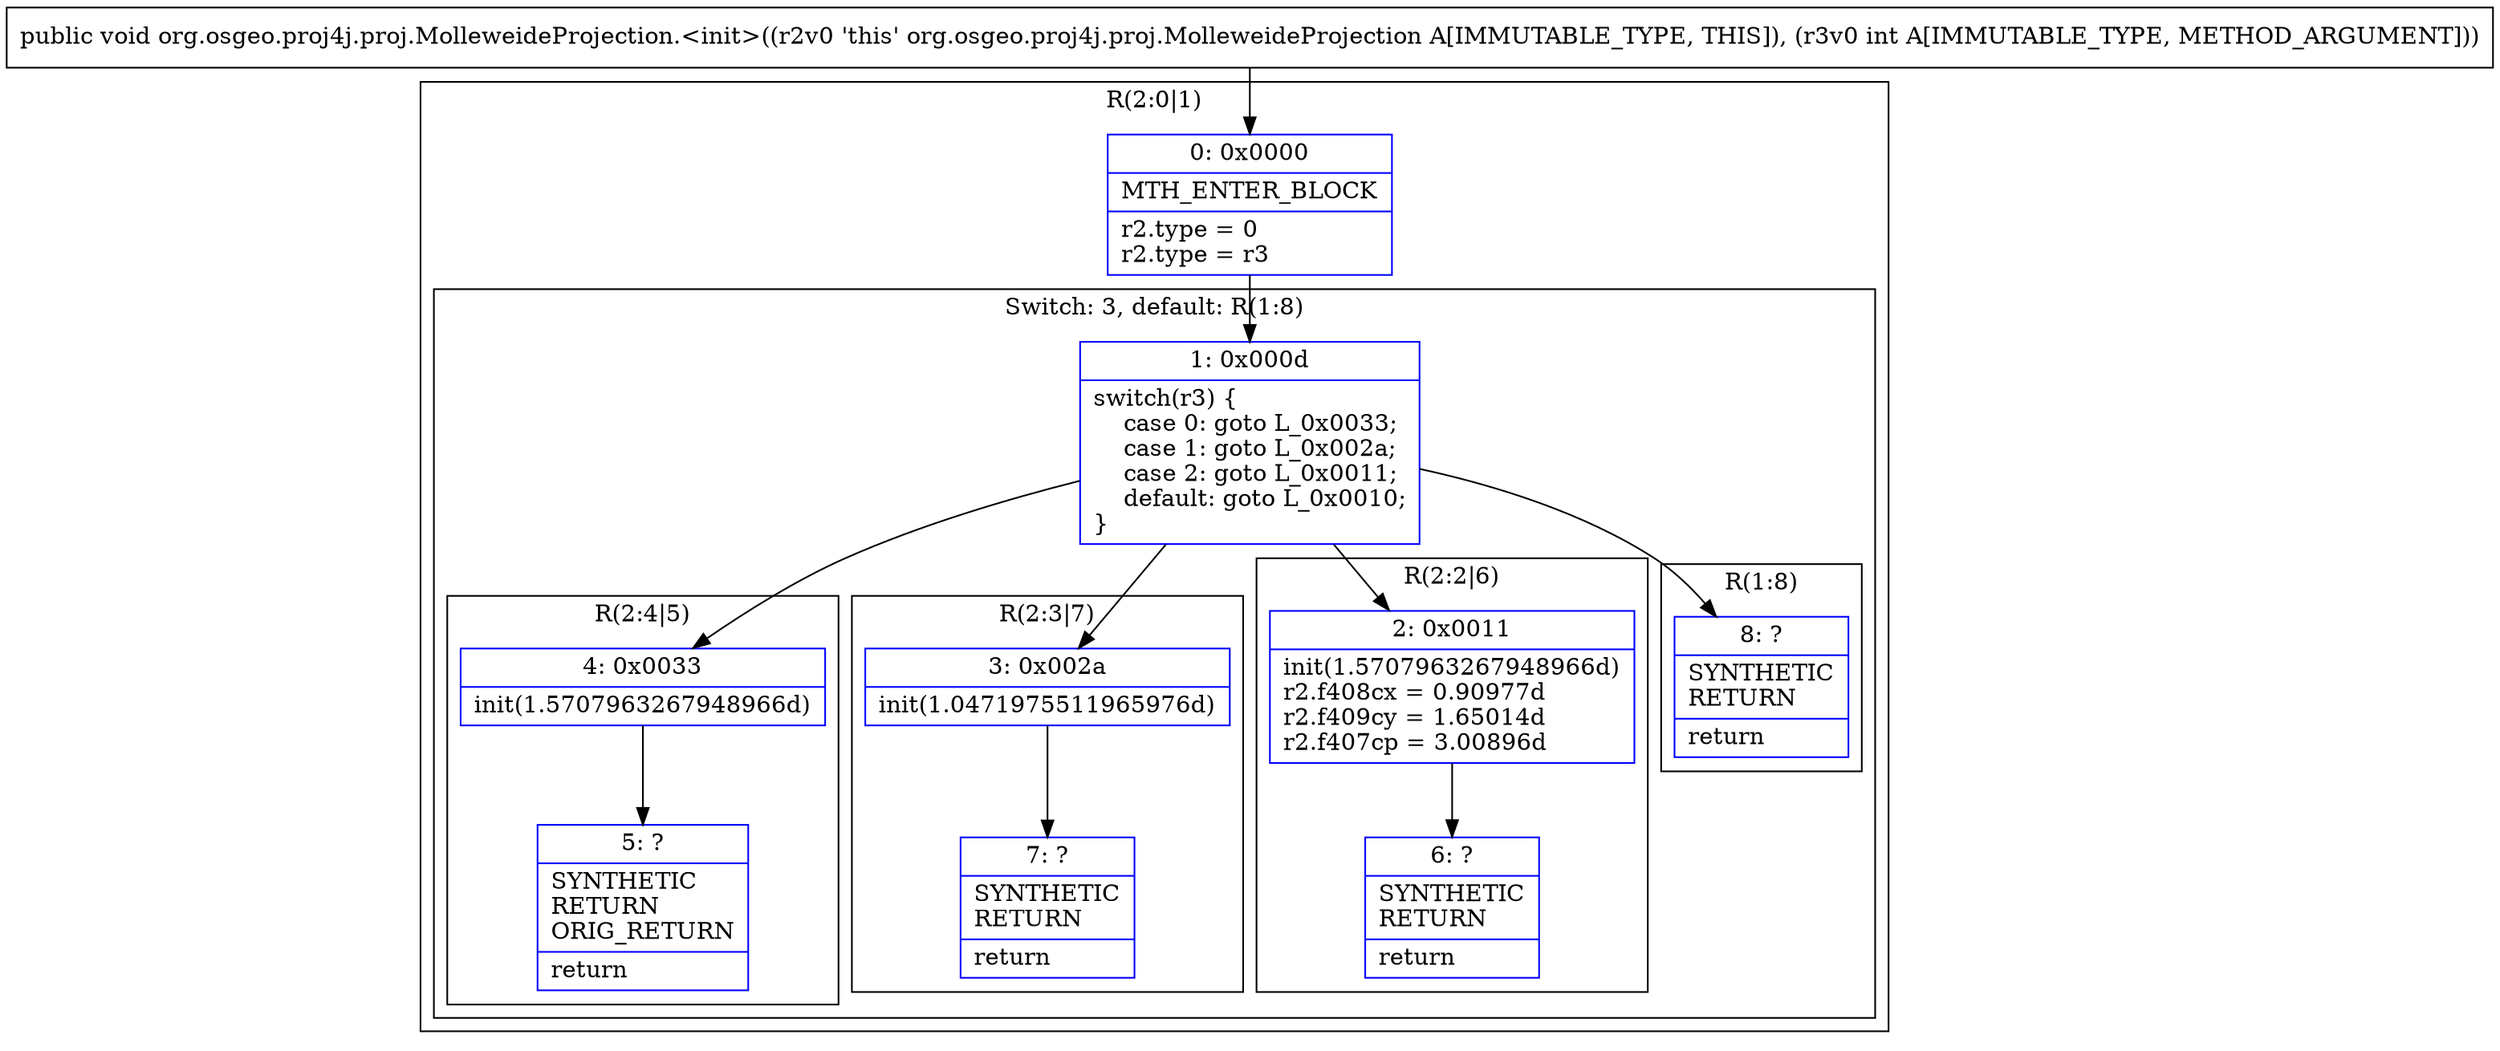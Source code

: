 digraph "CFG fororg.osgeo.proj4j.proj.MolleweideProjection.\<init\>(I)V" {
subgraph cluster_Region_1407737603 {
label = "R(2:0|1)";
node [shape=record,color=blue];
Node_0 [shape=record,label="{0\:\ 0x0000|MTH_ENTER_BLOCK\l|r2.type = 0\lr2.type = r3\l}"];
subgraph cluster_SwitchRegion_1088805780 {
label = "Switch: 3, default: R(1:8)";
node [shape=record,color=blue];
Node_1 [shape=record,label="{1\:\ 0x000d|switch(r3) \{\l    case 0: goto L_0x0033;\l    case 1: goto L_0x002a;\l    case 2: goto L_0x0011;\l    default: goto L_0x0010;\l\}\l}"];
subgraph cluster_Region_1077902995 {
label = "R(2:4|5)";
node [shape=record,color=blue];
Node_4 [shape=record,label="{4\:\ 0x0033|init(1.5707963267948966d)\l}"];
Node_5 [shape=record,label="{5\:\ ?|SYNTHETIC\lRETURN\lORIG_RETURN\l|return\l}"];
}
subgraph cluster_Region_765074580 {
label = "R(2:3|7)";
node [shape=record,color=blue];
Node_3 [shape=record,label="{3\:\ 0x002a|init(1.0471975511965976d)\l}"];
Node_7 [shape=record,label="{7\:\ ?|SYNTHETIC\lRETURN\l|return\l}"];
}
subgraph cluster_Region_1008422499 {
label = "R(2:2|6)";
node [shape=record,color=blue];
Node_2 [shape=record,label="{2\:\ 0x0011|init(1.5707963267948966d)\lr2.f408cx = 0.90977d\lr2.f409cy = 1.65014d\lr2.f407cp = 3.00896d\l}"];
Node_6 [shape=record,label="{6\:\ ?|SYNTHETIC\lRETURN\l|return\l}"];
}
subgraph cluster_Region_1389107983 {
label = "R(1:8)";
node [shape=record,color=blue];
Node_8 [shape=record,label="{8\:\ ?|SYNTHETIC\lRETURN\l|return\l}"];
}
}
}
MethodNode[shape=record,label="{public void org.osgeo.proj4j.proj.MolleweideProjection.\<init\>((r2v0 'this' org.osgeo.proj4j.proj.MolleweideProjection A[IMMUTABLE_TYPE, THIS]), (r3v0 int A[IMMUTABLE_TYPE, METHOD_ARGUMENT])) }"];
MethodNode -> Node_0;
Node_0 -> Node_1;
Node_1 -> Node_2;
Node_1 -> Node_3;
Node_1 -> Node_4;
Node_1 -> Node_8;
Node_4 -> Node_5;
Node_3 -> Node_7;
Node_2 -> Node_6;
}

